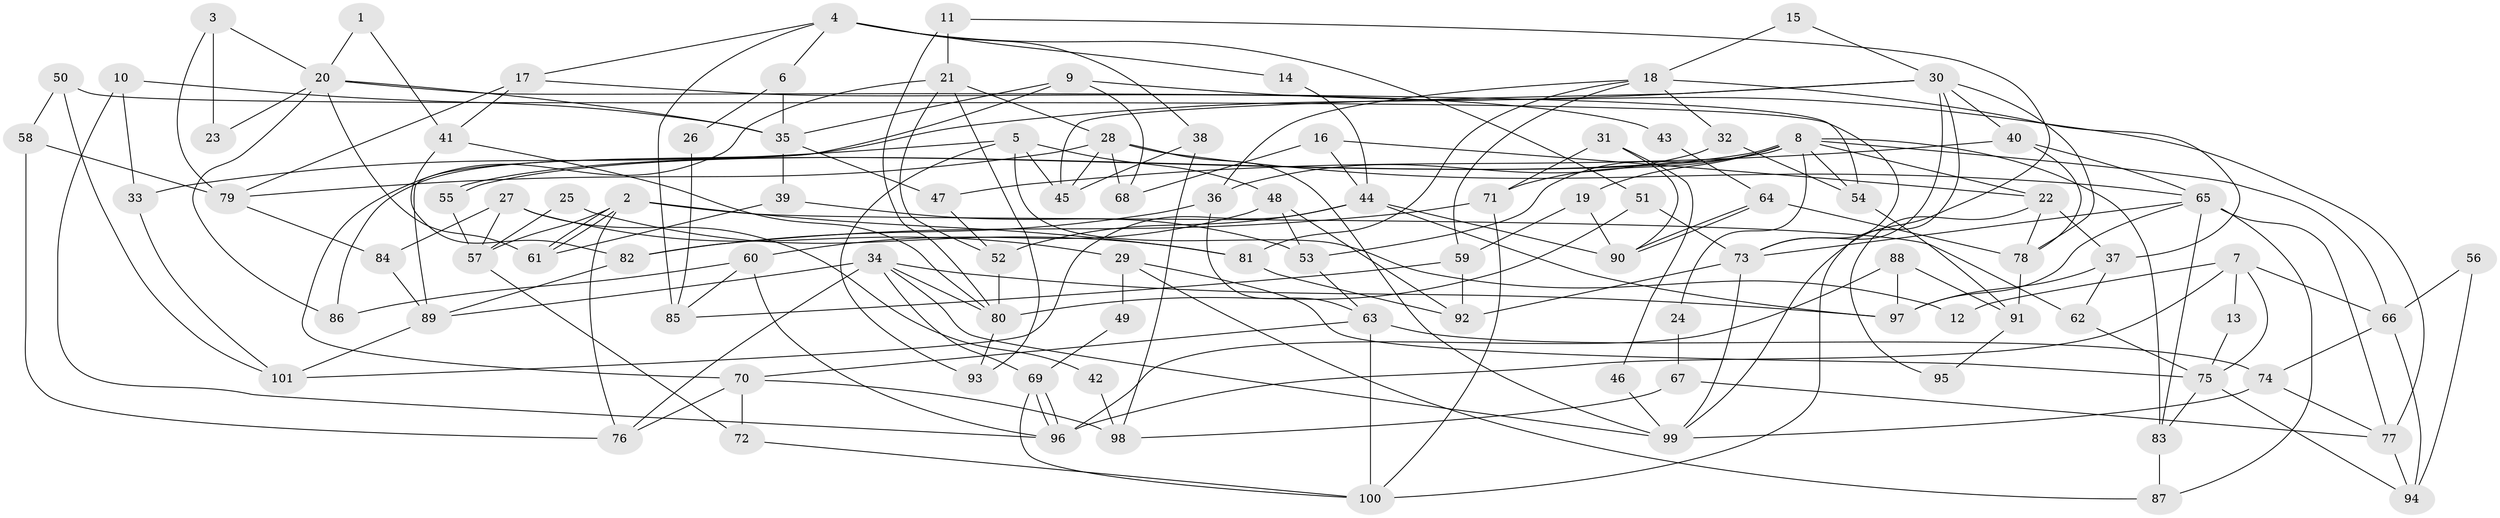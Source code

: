 // Generated by graph-tools (version 1.1) at 2025/50/03/09/25 04:50:28]
// undirected, 101 vertices, 202 edges
graph export_dot {
graph [start="1"]
  node [color=gray90,style=filled];
  1;
  2;
  3;
  4;
  5;
  6;
  7;
  8;
  9;
  10;
  11;
  12;
  13;
  14;
  15;
  16;
  17;
  18;
  19;
  20;
  21;
  22;
  23;
  24;
  25;
  26;
  27;
  28;
  29;
  30;
  31;
  32;
  33;
  34;
  35;
  36;
  37;
  38;
  39;
  40;
  41;
  42;
  43;
  44;
  45;
  46;
  47;
  48;
  49;
  50;
  51;
  52;
  53;
  54;
  55;
  56;
  57;
  58;
  59;
  60;
  61;
  62;
  63;
  64;
  65;
  66;
  67;
  68;
  69;
  70;
  71;
  72;
  73;
  74;
  75;
  76;
  77;
  78;
  79;
  80;
  81;
  82;
  83;
  84;
  85;
  86;
  87;
  88;
  89;
  90;
  91;
  92;
  93;
  94;
  95;
  96;
  97;
  98;
  99;
  100;
  101;
  1 -- 41;
  1 -- 20;
  2 -- 61;
  2 -- 61;
  2 -- 76;
  2 -- 57;
  2 -- 62;
  2 -- 81;
  3 -- 79;
  3 -- 20;
  3 -- 23;
  4 -- 85;
  4 -- 51;
  4 -- 6;
  4 -- 14;
  4 -- 17;
  4 -- 38;
  5 -- 48;
  5 -- 33;
  5 -- 12;
  5 -- 45;
  5 -- 93;
  6 -- 35;
  6 -- 26;
  7 -- 75;
  7 -- 66;
  7 -- 12;
  7 -- 13;
  7 -- 96;
  8 -- 55;
  8 -- 55;
  8 -- 54;
  8 -- 19;
  8 -- 22;
  8 -- 24;
  8 -- 53;
  8 -- 66;
  8 -- 71;
  8 -- 83;
  9 -- 35;
  9 -- 89;
  9 -- 68;
  9 -- 77;
  10 -- 96;
  10 -- 35;
  10 -- 33;
  11 -- 99;
  11 -- 80;
  11 -- 21;
  13 -- 75;
  14 -- 44;
  15 -- 30;
  15 -- 18;
  16 -- 44;
  16 -- 22;
  16 -- 68;
  17 -- 41;
  17 -- 43;
  17 -- 79;
  18 -- 37;
  18 -- 36;
  18 -- 32;
  18 -- 59;
  18 -- 81;
  19 -- 59;
  19 -- 90;
  20 -- 61;
  20 -- 54;
  20 -- 23;
  20 -- 35;
  20 -- 86;
  21 -- 28;
  21 -- 52;
  21 -- 70;
  21 -- 93;
  22 -- 78;
  22 -- 37;
  22 -- 95;
  24 -- 67;
  25 -- 57;
  25 -- 81;
  26 -- 85;
  27 -- 29;
  27 -- 84;
  27 -- 42;
  27 -- 57;
  28 -- 45;
  28 -- 68;
  28 -- 65;
  28 -- 79;
  28 -- 99;
  29 -- 87;
  29 -- 75;
  29 -- 49;
  30 -- 86;
  30 -- 73;
  30 -- 40;
  30 -- 45;
  30 -- 78;
  30 -- 100;
  31 -- 71;
  31 -- 90;
  31 -- 46;
  32 -- 36;
  32 -- 54;
  33 -- 101;
  34 -- 99;
  34 -- 69;
  34 -- 76;
  34 -- 80;
  34 -- 89;
  34 -- 97;
  35 -- 47;
  35 -- 39;
  36 -- 63;
  36 -- 82;
  37 -- 97;
  37 -- 62;
  38 -- 45;
  38 -- 98;
  39 -- 53;
  39 -- 61;
  40 -- 65;
  40 -- 47;
  40 -- 78;
  41 -- 80;
  41 -- 82;
  42 -- 98;
  43 -- 64;
  44 -- 90;
  44 -- 52;
  44 -- 97;
  44 -- 101;
  46 -- 99;
  47 -- 52;
  48 -- 92;
  48 -- 53;
  48 -- 60;
  49 -- 69;
  50 -- 73;
  50 -- 58;
  50 -- 101;
  51 -- 73;
  51 -- 80;
  52 -- 80;
  53 -- 63;
  54 -- 91;
  55 -- 57;
  56 -- 66;
  56 -- 94;
  57 -- 72;
  58 -- 79;
  58 -- 76;
  59 -- 92;
  59 -- 85;
  60 -- 96;
  60 -- 85;
  60 -- 86;
  62 -- 75;
  63 -- 74;
  63 -- 70;
  63 -- 100;
  64 -- 78;
  64 -- 90;
  64 -- 90;
  65 -- 97;
  65 -- 73;
  65 -- 77;
  65 -- 83;
  65 -- 87;
  66 -- 94;
  66 -- 74;
  67 -- 77;
  67 -- 98;
  69 -- 100;
  69 -- 96;
  69 -- 96;
  70 -- 72;
  70 -- 76;
  70 -- 98;
  71 -- 100;
  71 -- 82;
  72 -- 100;
  73 -- 99;
  73 -- 92;
  74 -- 77;
  74 -- 99;
  75 -- 83;
  75 -- 94;
  77 -- 94;
  78 -- 91;
  79 -- 84;
  80 -- 93;
  81 -- 92;
  82 -- 89;
  83 -- 87;
  84 -- 89;
  88 -- 96;
  88 -- 97;
  88 -- 91;
  89 -- 101;
  91 -- 95;
}
